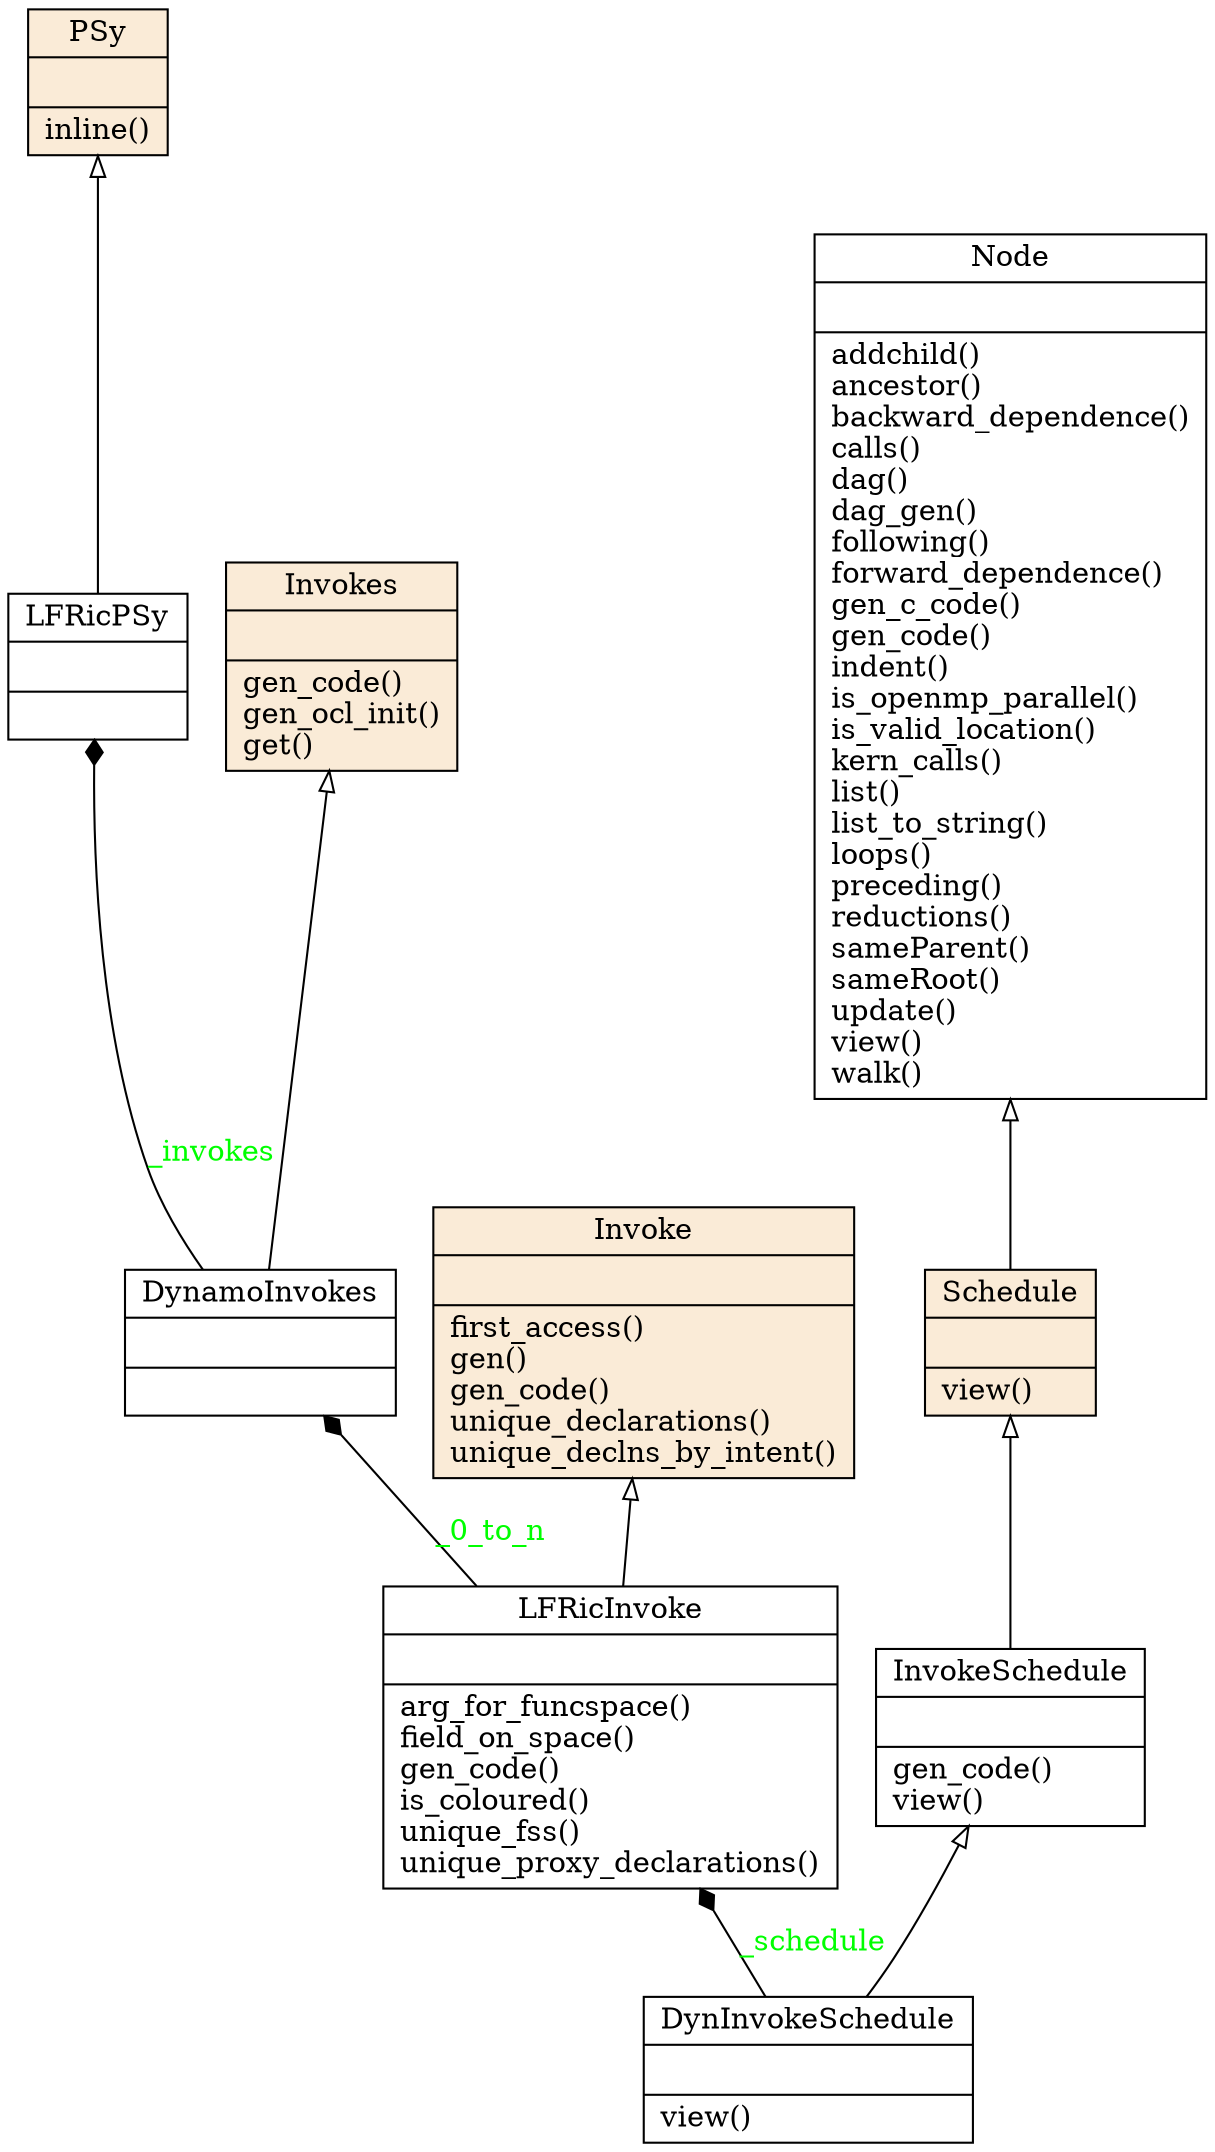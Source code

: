 digraph "classes_dynamo0p3" {
charset="utf-8"
rankdir=BT

"20" [label="{LFRicInvoke|\l|arg_for_funcspace()\lfield_on_space()\lgen_code()\lis_coloured()\lunique_fss()\lunique_proxy_declarations()\l}", shape="record"];
"21" [label="{DynInvokeSchedule|\l|view()\l}", shape="record"];
"35" [label="{DynamoInvokes|\l|}", shape="record"];
"36" [label="{LFRicPSy|\l|}", shape="record"];
"45" [label="{Invoke|\l|first_access()\lgen()\lgen_code()\lunique_declarations()\lunique_declns_by_intent()\l}", shape="record", style=filled, fillcolor="antiquewhite"];
"46" [label="{InvokeSchedule|\l|gen_code()\lview()\l}", shape="record"];
"47" [label="{Invokes|\l|gen_code()\lgen_ocl_init()\lget()\l}", shape="record", style=filled, fillcolor="antiquewhite"];
"54" [label="{Node|\l|addchild()\lancestor()\lbackward_dependence()\lcalls()\ldag()\ldag_gen()\lfollowing()\lforward_dependence()\lgen_c_code()\lgen_code()\lindent()\lis_openmp_parallel()\lis_valid_location()\lkern_calls()\llist()\llist_to_string()\lloops()\lpreceding()\lreductions()\lsameParent()\lsameRoot()\lupdate()\lview()\lwalk()\l}", shape="record"];
"55" [label="{PSy|\l|inline()\l}", shape="record", style=filled, fillcolor="antiquewhite"];
"56" [label="{Schedule|\l|view()\l}", shape="record", style=filled, fillcolor="antiquewhite"];

"20" -> "45" [arrowhead="empty", arrowtail="none"];
"20" -> "35" [arrowhead="diamond", arrowtail="none", fontcolor="green", label="_0_to_n", style="solid"];
"21" -> "46" [arrowhead="empty", arrowtail="none"];
"21" -> "20" [arrowhead="diamond", arrowtail="none", fontcolor="green", label="_schedule", style="solid"];
"35" -> "47" [arrowhead="empty", arrowtail="none"];
"35" -> "36" [arrowhead="diamond", arrowtail="none", fontcolor="green", label="_invokes", style="solid"];
"36" -> "55" [arrowhead="empty", arrowtail="none"];
"46" -> "56" [arrowhead="empty", arrowtail="none"];
"56" -> "54" [arrowhead="empty", arrowtail="none"];

}
